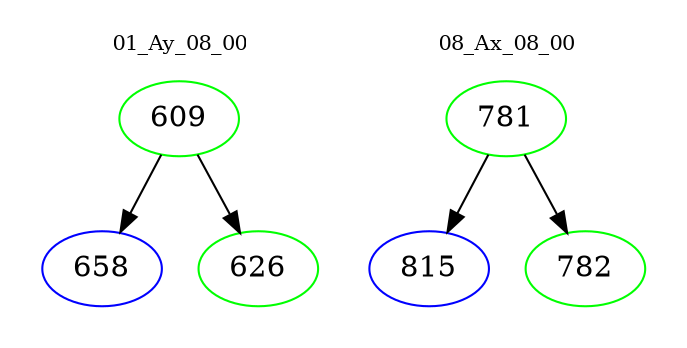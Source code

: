 digraph{
subgraph cluster_0 {
color = white
label = "01_Ay_08_00";
fontsize=10;
T0_609 [label="609", color="green"]
T0_609 -> T0_658 [color="black"]
T0_658 [label="658", color="blue"]
T0_609 -> T0_626 [color="black"]
T0_626 [label="626", color="green"]
}
subgraph cluster_1 {
color = white
label = "08_Ax_08_00";
fontsize=10;
T1_781 [label="781", color="green"]
T1_781 -> T1_815 [color="black"]
T1_815 [label="815", color="blue"]
T1_781 -> T1_782 [color="black"]
T1_782 [label="782", color="green"]
}
}
